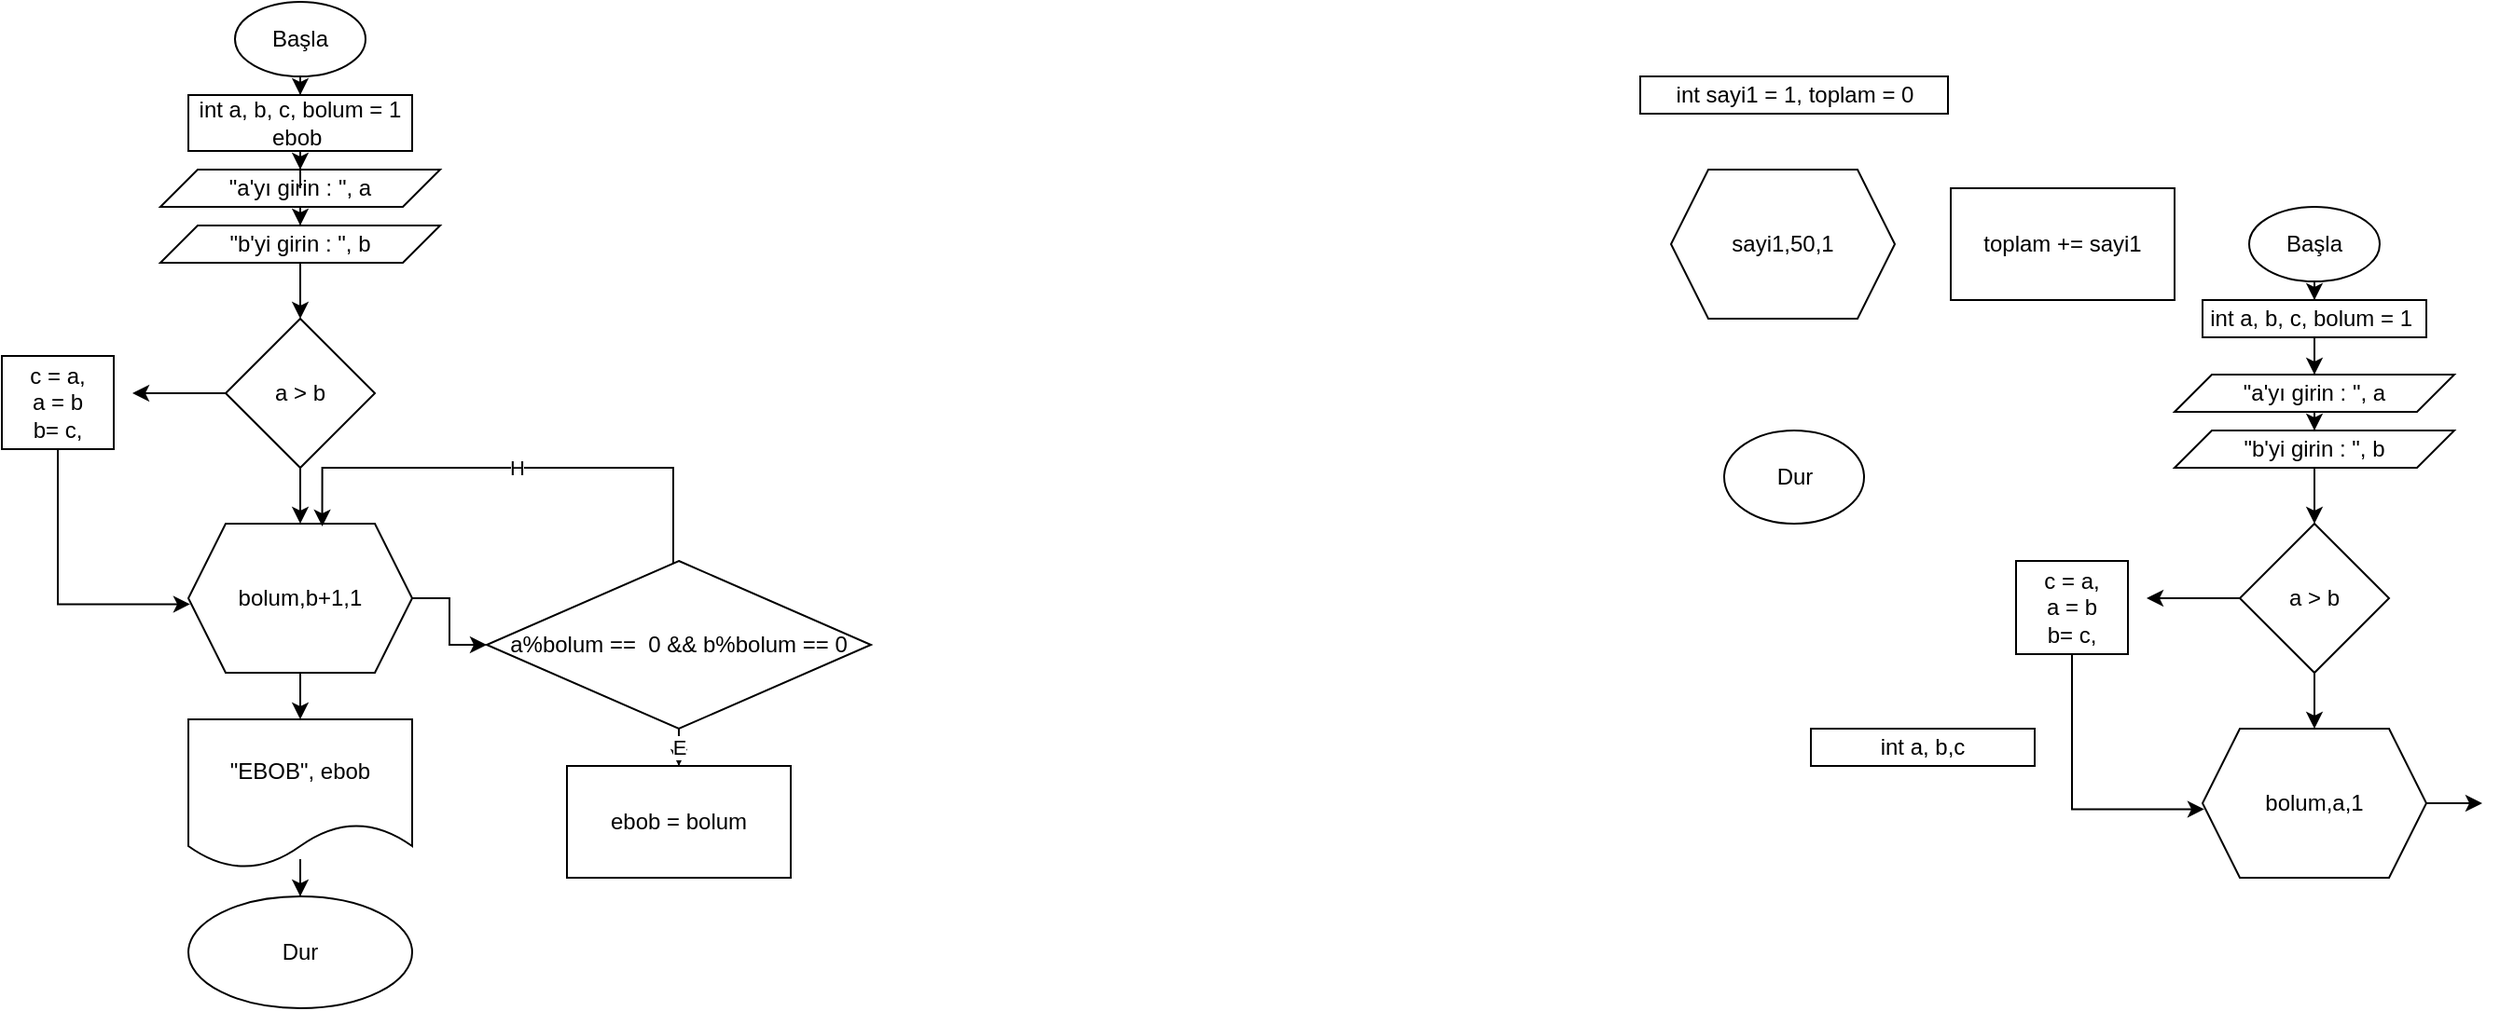 <mxfile version="20.5.3"><diagram id="tzPK3nS3-B03nZ6gNJ2l" name="Sayfa -1"><mxGraphModel dx="1553" dy="574" grid="1" gridSize="10" guides="1" tooltips="1" connect="1" arrows="1" fold="1" page="1" pageScale="1" pageWidth="827" pageHeight="1169" math="0" shadow="0"><root><mxCell id="0"/><mxCell id="1" parent="0"/><mxCell id="86IYIsO5x17uGkdZpDaU-77" style="edgeStyle=orthogonalEdgeStyle;rounded=0;orthogonalLoop=1;jettySize=auto;html=1;entryX=0.5;entryY=0;entryDx=0;entryDy=0;" edge="1" parent="1" source="86IYIsO5x17uGkdZpDaU-1" target="86IYIsO5x17uGkdZpDaU-73"><mxGeometry relative="1" as="geometry"/></mxCell><mxCell id="86IYIsO5x17uGkdZpDaU-1" value="Başla" style="ellipse;whiteSpace=wrap;html=1;" vertex="1" parent="1"><mxGeometry x="145" y="120" width="70" height="40" as="geometry"/></mxCell><mxCell id="86IYIsO5x17uGkdZpDaU-50" value="" style="edgeStyle=orthogonalEdgeStyle;rounded=0;orthogonalLoop=1;jettySize=auto;html=1;" edge="1" parent="1" target="86IYIsO5x17uGkdZpDaU-49"><mxGeometry relative="1" as="geometry"><mxPoint x="239.983" y="260.034" as="sourcePoint"/></mxGeometry></mxCell><mxCell id="86IYIsO5x17uGkdZpDaU-42" value="Dur" style="ellipse;whiteSpace=wrap;html=1;" vertex="1" parent="1"><mxGeometry x="943.5" y="350" width="75" height="50" as="geometry"/></mxCell><mxCell id="86IYIsO5x17uGkdZpDaU-46" value="int a, b,c" style="whiteSpace=wrap;html=1;" vertex="1" parent="1"><mxGeometry x="990" y="510" width="120" height="20" as="geometry"/></mxCell><mxCell id="86IYIsO5x17uGkdZpDaU-57" value="sayi1,50,1" style="shape=hexagon;perimeter=hexagonPerimeter2;whiteSpace=wrap;html=1;fixedSize=1;" vertex="1" parent="1"><mxGeometry x="915" y="210" width="120" height="80" as="geometry"/></mxCell><mxCell id="86IYIsO5x17uGkdZpDaU-58" value="int sayi1 = 1, toplam = 0" style="whiteSpace=wrap;html=1;" vertex="1" parent="1"><mxGeometry x="898.5" y="160" width="165" height="20" as="geometry"/></mxCell><mxCell id="86IYIsO5x17uGkdZpDaU-59" value="toplam += sayi1" style="whiteSpace=wrap;html=1;" vertex="1" parent="1"><mxGeometry x="1065" y="220" width="120" height="60" as="geometry"/></mxCell><mxCell id="86IYIsO5x17uGkdZpDaU-84" style="edgeStyle=orthogonalEdgeStyle;rounded=0;orthogonalLoop=1;jettySize=auto;html=1;entryX=0.008;entryY=0.54;entryDx=0;entryDy=0;entryPerimeter=0;" edge="1" parent="1" source="86IYIsO5x17uGkdZpDaU-62" target="86IYIsO5x17uGkdZpDaU-82"><mxGeometry relative="1" as="geometry"><Array as="points"><mxPoint x="50" y="443"/></Array></mxGeometry></mxCell><mxCell id="86IYIsO5x17uGkdZpDaU-62" value="c = a,&lt;br&gt;a = b&lt;br&gt;b= c," style="whiteSpace=wrap;html=1;" vertex="1" parent="1"><mxGeometry x="20" y="310" width="60" height="50" as="geometry"/></mxCell><mxCell id="86IYIsO5x17uGkdZpDaU-79" style="edgeStyle=orthogonalEdgeStyle;rounded=0;orthogonalLoop=1;jettySize=auto;html=1;entryX=0.5;entryY=0;entryDx=0;entryDy=0;" edge="1" parent="1" source="86IYIsO5x17uGkdZpDaU-64" target="86IYIsO5x17uGkdZpDaU-66"><mxGeometry relative="1" as="geometry"/></mxCell><mxCell id="86IYIsO5x17uGkdZpDaU-64" value="&quot;a'yı girin : &quot;, a" style="shape=parallelogram;perimeter=parallelogramPerimeter;whiteSpace=wrap;html=1;fixedSize=1;" vertex="1" parent="1"><mxGeometry x="105" y="210" width="150" height="20" as="geometry"/></mxCell><mxCell id="86IYIsO5x17uGkdZpDaU-68" value="" style="edgeStyle=orthogonalEdgeStyle;rounded=0;orthogonalLoop=1;jettySize=auto;html=1;" edge="1" parent="1" source="86IYIsO5x17uGkdZpDaU-66" target="86IYIsO5x17uGkdZpDaU-67"><mxGeometry relative="1" as="geometry"/></mxCell><mxCell id="86IYIsO5x17uGkdZpDaU-66" value="&quot;b'yi girin : &quot;, b" style="shape=parallelogram;perimeter=parallelogramPerimeter;whiteSpace=wrap;html=1;fixedSize=1;" vertex="1" parent="1"><mxGeometry x="105" y="240" width="150" height="20" as="geometry"/></mxCell><mxCell id="86IYIsO5x17uGkdZpDaU-70" value="" style="edgeStyle=orthogonalEdgeStyle;rounded=0;orthogonalLoop=1;jettySize=auto;html=1;" edge="1" parent="1" source="86IYIsO5x17uGkdZpDaU-67"><mxGeometry relative="1" as="geometry"><mxPoint x="90" y="330" as="targetPoint"/></mxGeometry></mxCell><mxCell id="86IYIsO5x17uGkdZpDaU-83" value="" style="edgeStyle=orthogonalEdgeStyle;rounded=0;orthogonalLoop=1;jettySize=auto;html=1;" edge="1" parent="1" source="86IYIsO5x17uGkdZpDaU-67" target="86IYIsO5x17uGkdZpDaU-82"><mxGeometry relative="1" as="geometry"/></mxCell><mxCell id="86IYIsO5x17uGkdZpDaU-67" value="a &amp;gt; b" style="rhombus;whiteSpace=wrap;html=1;" vertex="1" parent="1"><mxGeometry x="140" y="290" width="80" height="80" as="geometry"/></mxCell><mxCell id="86IYIsO5x17uGkdZpDaU-78" style="edgeStyle=orthogonalEdgeStyle;rounded=0;orthogonalLoop=1;jettySize=auto;html=1;entryX=0.5;entryY=0;entryDx=0;entryDy=0;" edge="1" parent="1" source="86IYIsO5x17uGkdZpDaU-73" target="86IYIsO5x17uGkdZpDaU-64"><mxGeometry relative="1" as="geometry"/></mxCell><mxCell id="86IYIsO5x17uGkdZpDaU-73" value="int a, b, c, bolum = 1 ebob&amp;nbsp;" style="whiteSpace=wrap;html=1;" vertex="1" parent="1"><mxGeometry x="120" y="170" width="120" height="30" as="geometry"/></mxCell><mxCell id="86IYIsO5x17uGkdZpDaU-103" value="" style="edgeStyle=orthogonalEdgeStyle;rounded=0;orthogonalLoop=1;jettySize=auto;html=1;" edge="1" parent="1" source="86IYIsO5x17uGkdZpDaU-82" target="86IYIsO5x17uGkdZpDaU-102"><mxGeometry relative="1" as="geometry"/></mxCell><mxCell id="86IYIsO5x17uGkdZpDaU-110" value="" style="edgeStyle=orthogonalEdgeStyle;rounded=0;orthogonalLoop=1;jettySize=auto;html=1;" edge="1" parent="1" source="86IYIsO5x17uGkdZpDaU-82" target="86IYIsO5x17uGkdZpDaU-109"><mxGeometry relative="1" as="geometry"/></mxCell><mxCell id="86IYIsO5x17uGkdZpDaU-82" value="bolum,b+1,1" style="shape=hexagon;perimeter=hexagonPerimeter2;whiteSpace=wrap;html=1;fixedSize=1;" vertex="1" parent="1"><mxGeometry x="120" y="400" width="120" height="80" as="geometry"/></mxCell><mxCell id="86IYIsO5x17uGkdZpDaU-87" style="edgeStyle=orthogonalEdgeStyle;rounded=0;orthogonalLoop=1;jettySize=auto;html=1;entryX=0.5;entryY=0;entryDx=0;entryDy=0;" edge="1" source="86IYIsO5x17uGkdZpDaU-88" target="86IYIsO5x17uGkdZpDaU-99" parent="1"><mxGeometry relative="1" as="geometry"/></mxCell><mxCell id="86IYIsO5x17uGkdZpDaU-88" value="Başla" style="ellipse;whiteSpace=wrap;html=1;" vertex="1" parent="1"><mxGeometry x="1225" y="230" width="70" height="40" as="geometry"/></mxCell><mxCell id="86IYIsO5x17uGkdZpDaU-89" style="edgeStyle=orthogonalEdgeStyle;rounded=0;orthogonalLoop=1;jettySize=auto;html=1;entryX=0.008;entryY=0.54;entryDx=0;entryDy=0;entryPerimeter=0;" edge="1" source="86IYIsO5x17uGkdZpDaU-90" target="86IYIsO5x17uGkdZpDaU-101" parent="1"><mxGeometry relative="1" as="geometry"><Array as="points"><mxPoint x="1130" y="553"/></Array></mxGeometry></mxCell><mxCell id="86IYIsO5x17uGkdZpDaU-90" value="c = a,&lt;br&gt;a = b&lt;br&gt;b= c," style="whiteSpace=wrap;html=1;" vertex="1" parent="1"><mxGeometry x="1100" y="420" width="60" height="50" as="geometry"/></mxCell><mxCell id="86IYIsO5x17uGkdZpDaU-91" style="edgeStyle=orthogonalEdgeStyle;rounded=0;orthogonalLoop=1;jettySize=auto;html=1;entryX=0.5;entryY=0;entryDx=0;entryDy=0;" edge="1" source="86IYIsO5x17uGkdZpDaU-92" target="86IYIsO5x17uGkdZpDaU-94" parent="1"><mxGeometry relative="1" as="geometry"/></mxCell><mxCell id="86IYIsO5x17uGkdZpDaU-92" value="&quot;a'yı girin : &quot;, a" style="shape=parallelogram;perimeter=parallelogramPerimeter;whiteSpace=wrap;html=1;fixedSize=1;" vertex="1" parent="1"><mxGeometry x="1185" y="320" width="150" height="20" as="geometry"/></mxCell><mxCell id="86IYIsO5x17uGkdZpDaU-93" value="" style="edgeStyle=orthogonalEdgeStyle;rounded=0;orthogonalLoop=1;jettySize=auto;html=1;" edge="1" source="86IYIsO5x17uGkdZpDaU-94" target="86IYIsO5x17uGkdZpDaU-97" parent="1"><mxGeometry relative="1" as="geometry"/></mxCell><mxCell id="86IYIsO5x17uGkdZpDaU-94" value="&quot;b'yi girin : &quot;, b" style="shape=parallelogram;perimeter=parallelogramPerimeter;whiteSpace=wrap;html=1;fixedSize=1;" vertex="1" parent="1"><mxGeometry x="1185" y="350" width="150" height="20" as="geometry"/></mxCell><mxCell id="86IYIsO5x17uGkdZpDaU-95" value="" style="edgeStyle=orthogonalEdgeStyle;rounded=0;orthogonalLoop=1;jettySize=auto;html=1;" edge="1" source="86IYIsO5x17uGkdZpDaU-97" parent="1"><mxGeometry relative="1" as="geometry"><mxPoint x="1170.0" y="440" as="targetPoint"/></mxGeometry></mxCell><mxCell id="86IYIsO5x17uGkdZpDaU-96" value="" style="edgeStyle=orthogonalEdgeStyle;rounded=0;orthogonalLoop=1;jettySize=auto;html=1;" edge="1" source="86IYIsO5x17uGkdZpDaU-97" target="86IYIsO5x17uGkdZpDaU-101" parent="1"><mxGeometry relative="1" as="geometry"/></mxCell><mxCell id="86IYIsO5x17uGkdZpDaU-97" value="a &amp;gt; b" style="rhombus;whiteSpace=wrap;html=1;" vertex="1" parent="1"><mxGeometry x="1220" y="400" width="80" height="80" as="geometry"/></mxCell><mxCell id="86IYIsO5x17uGkdZpDaU-98" style="edgeStyle=orthogonalEdgeStyle;rounded=0;orthogonalLoop=1;jettySize=auto;html=1;entryX=0.5;entryY=0;entryDx=0;entryDy=0;" edge="1" source="86IYIsO5x17uGkdZpDaU-99" target="86IYIsO5x17uGkdZpDaU-92" parent="1"><mxGeometry relative="1" as="geometry"/></mxCell><mxCell id="86IYIsO5x17uGkdZpDaU-99" value="int a, b, c, bolum = 1&amp;nbsp;" style="whiteSpace=wrap;html=1;" vertex="1" parent="1"><mxGeometry x="1200" y="280" width="120" height="20" as="geometry"/></mxCell><mxCell id="86IYIsO5x17uGkdZpDaU-100" value="" style="edgeStyle=orthogonalEdgeStyle;rounded=0;orthogonalLoop=1;jettySize=auto;html=1;" edge="1" source="86IYIsO5x17uGkdZpDaU-101" parent="1"><mxGeometry relative="1" as="geometry"><mxPoint x="1350" y="550" as="targetPoint"/></mxGeometry></mxCell><mxCell id="86IYIsO5x17uGkdZpDaU-101" value="bolum,a,1" style="shape=hexagon;perimeter=hexagonPerimeter2;whiteSpace=wrap;html=1;fixedSize=1;" vertex="1" parent="1"><mxGeometry x="1200" y="510" width="120" height="80" as="geometry"/></mxCell><mxCell id="86IYIsO5x17uGkdZpDaU-107" value="E" style="edgeStyle=orthogonalEdgeStyle;rounded=0;orthogonalLoop=1;jettySize=auto;html=1;" edge="1" parent="1" source="86IYIsO5x17uGkdZpDaU-102" target="86IYIsO5x17uGkdZpDaU-106"><mxGeometry relative="1" as="geometry"/></mxCell><mxCell id="86IYIsO5x17uGkdZpDaU-108" value="H" style="edgeStyle=orthogonalEdgeStyle;rounded=0;orthogonalLoop=1;jettySize=auto;html=1;entryX=0.598;entryY=0.018;entryDx=0;entryDy=0;entryPerimeter=0;" edge="1" parent="1" source="86IYIsO5x17uGkdZpDaU-102" target="86IYIsO5x17uGkdZpDaU-82"><mxGeometry relative="1" as="geometry"><Array as="points"><mxPoint x="380" y="370"/><mxPoint x="192" y="370"/></Array></mxGeometry></mxCell><mxCell id="86IYIsO5x17uGkdZpDaU-102" value="a%bolum ==&amp;nbsp; 0 &amp;amp;&amp;amp; b%bolum == 0" style="rhombus;whiteSpace=wrap;html=1;" vertex="1" parent="1"><mxGeometry x="280" y="420" width="206" height="90" as="geometry"/></mxCell><mxCell id="86IYIsO5x17uGkdZpDaU-106" value="ebob = bolum" style="whiteSpace=wrap;html=1;" vertex="1" parent="1"><mxGeometry x="323" y="530" width="120" height="60" as="geometry"/></mxCell><mxCell id="86IYIsO5x17uGkdZpDaU-112" value="" style="edgeStyle=orthogonalEdgeStyle;rounded=0;orthogonalLoop=1;jettySize=auto;html=1;" edge="1" parent="1" source="86IYIsO5x17uGkdZpDaU-109" target="86IYIsO5x17uGkdZpDaU-111"><mxGeometry relative="1" as="geometry"/></mxCell><mxCell id="86IYIsO5x17uGkdZpDaU-109" value="&quot;EBOB&quot;, ebob" style="shape=document;whiteSpace=wrap;html=1;boundedLbl=1;" vertex="1" parent="1"><mxGeometry x="120" y="505" width="120" height="80" as="geometry"/></mxCell><mxCell id="86IYIsO5x17uGkdZpDaU-111" value="Dur" style="ellipse;whiteSpace=wrap;html=1;" vertex="1" parent="1"><mxGeometry x="120" y="600" width="120" height="60" as="geometry"/></mxCell></root></mxGraphModel></diagram></mxfile>